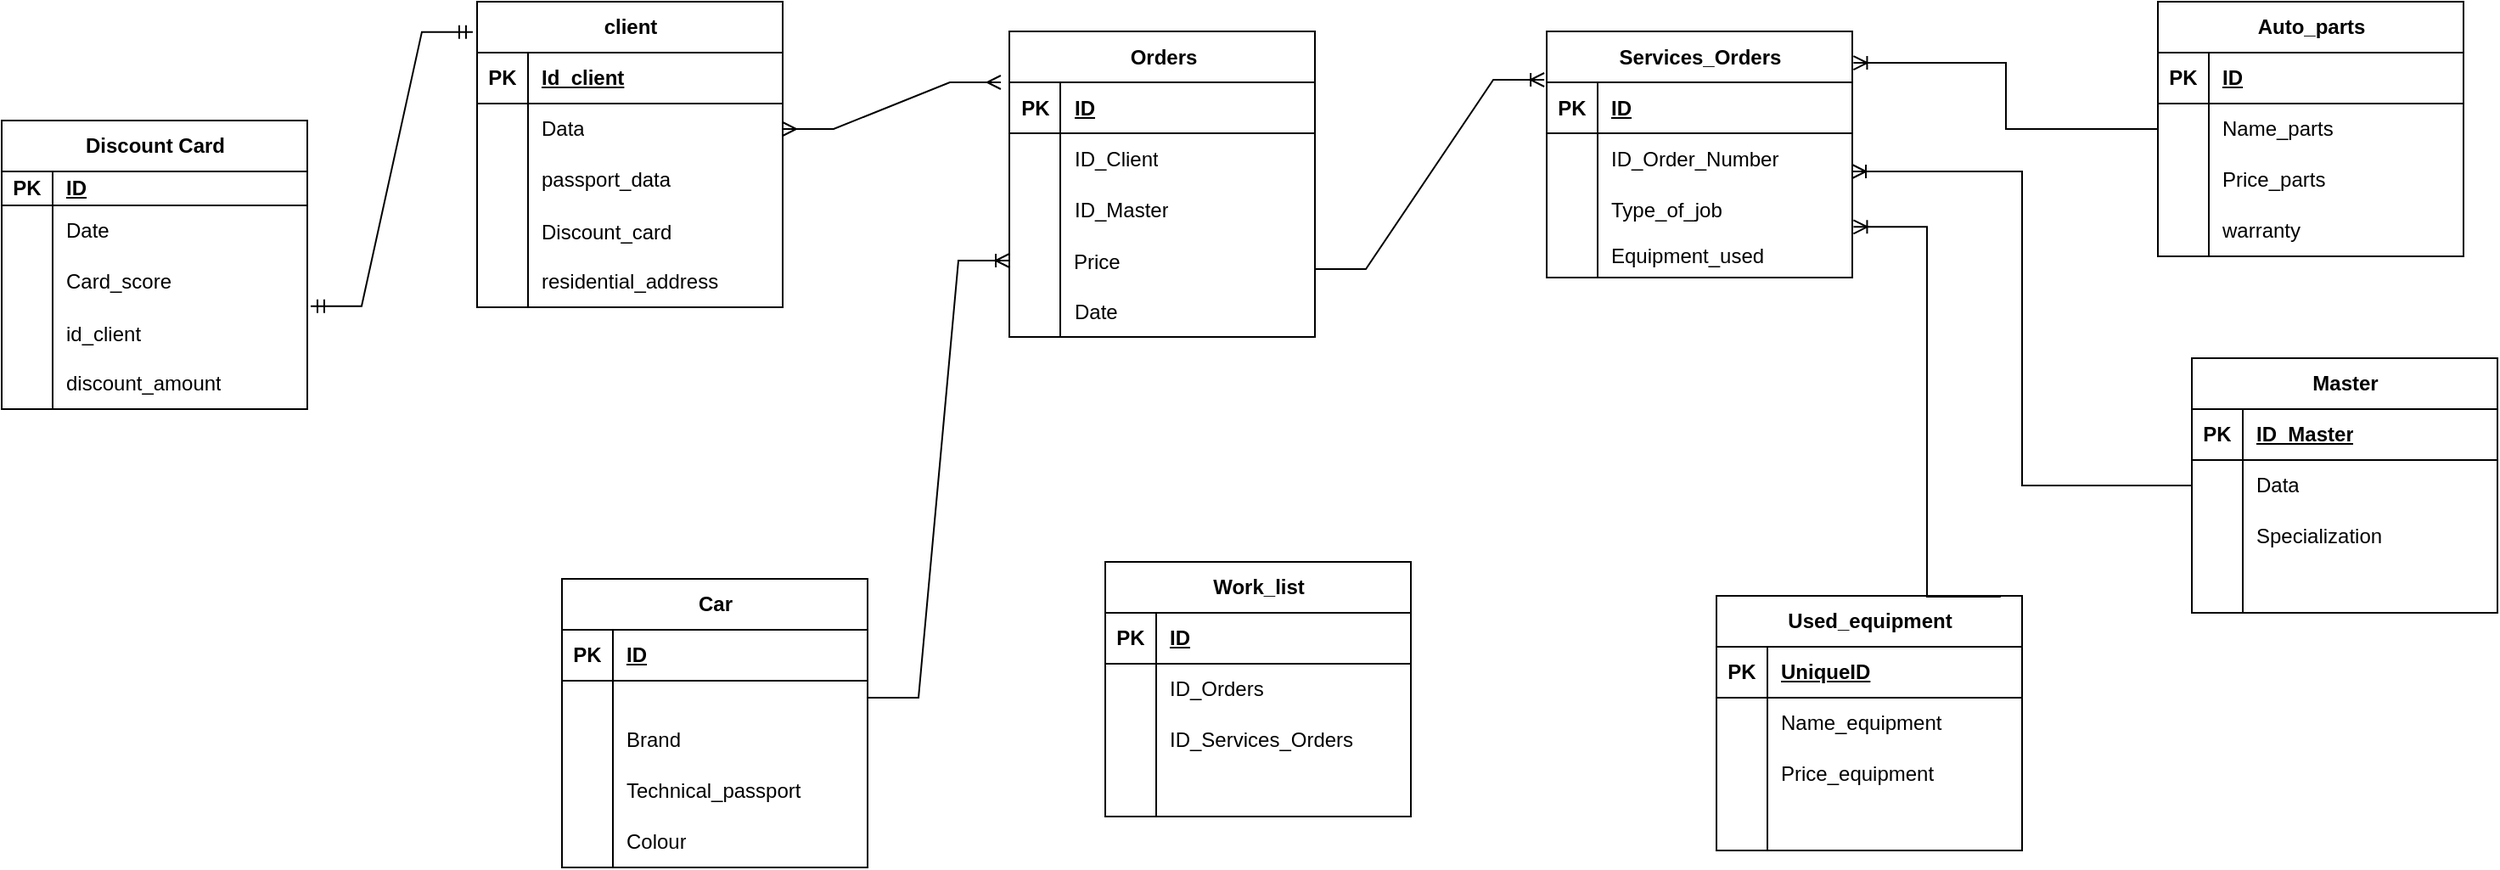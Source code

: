<mxfile version="21.7.5" type="github">
  <diagram id="C5RBs43oDa-KdzZeNtuy" name="Page-1">
    <mxGraphModel dx="2045" dy="551" grid="1" gridSize="10" guides="1" tooltips="1" connect="1" arrows="1" fold="1" page="1" pageScale="1" pageWidth="827" pageHeight="1169" math="0" shadow="0">
      <root>
        <mxCell id="WIyWlLk6GJQsqaUBKTNV-0" />
        <mxCell id="WIyWlLk6GJQsqaUBKTNV-1" parent="WIyWlLk6GJQsqaUBKTNV-0" />
        <mxCell id="Z-DoUQUSaYH_bPzFhs2x-3" value="" style="shape=tableRow;horizontal=0;startSize=0;swimlaneHead=0;swimlaneBody=0;fillColor=none;collapsible=0;dropTarget=0;points=[[0,0.5],[1,0.5]];portConstraint=eastwest;top=0;left=0;right=0;bottom=0;" parent="WIyWlLk6GJQsqaUBKTNV-1" vertex="1">
          <mxGeometry x="20" y="70" width="180" height="40" as="geometry" />
        </mxCell>
        <mxCell id="Z-DoUQUSaYH_bPzFhs2x-12" value="Car" style="shape=table;startSize=30;container=1;collapsible=1;childLayout=tableLayout;fixedRows=1;rowLines=0;fontStyle=1;align=center;resizeLast=1;html=1;" parent="WIyWlLk6GJQsqaUBKTNV-1" vertex="1">
          <mxGeometry x="60" y="370" width="180" height="170" as="geometry" />
        </mxCell>
        <mxCell id="Z-DoUQUSaYH_bPzFhs2x-13" value="" style="shape=tableRow;horizontal=0;startSize=0;swimlaneHead=0;swimlaneBody=0;fillColor=none;collapsible=0;dropTarget=0;points=[[0,0.5],[1,0.5]];portConstraint=eastwest;top=0;left=0;right=0;bottom=1;" parent="Z-DoUQUSaYH_bPzFhs2x-12" vertex="1">
          <mxGeometry y="30" width="180" height="30" as="geometry" />
        </mxCell>
        <mxCell id="Z-DoUQUSaYH_bPzFhs2x-14" value="PK" style="shape=partialRectangle;connectable=0;fillColor=none;top=0;left=0;bottom=0;right=0;fontStyle=1;overflow=hidden;whiteSpace=wrap;html=1;" parent="Z-DoUQUSaYH_bPzFhs2x-13" vertex="1">
          <mxGeometry width="30" height="30" as="geometry">
            <mxRectangle width="30" height="30" as="alternateBounds" />
          </mxGeometry>
        </mxCell>
        <mxCell id="Z-DoUQUSaYH_bPzFhs2x-15" value="ID" style="shape=partialRectangle;connectable=0;fillColor=none;top=0;left=0;bottom=0;right=0;align=left;spacingLeft=6;fontStyle=5;overflow=hidden;whiteSpace=wrap;html=1;" parent="Z-DoUQUSaYH_bPzFhs2x-13" vertex="1">
          <mxGeometry x="30" width="150" height="30" as="geometry">
            <mxRectangle width="150" height="30" as="alternateBounds" />
          </mxGeometry>
        </mxCell>
        <mxCell id="Z-DoUQUSaYH_bPzFhs2x-154" value="" style="shape=tableRow;horizontal=0;startSize=0;swimlaneHead=0;swimlaneBody=0;fillColor=none;collapsible=0;dropTarget=0;points=[[0,0.5],[1,0.5]];portConstraint=eastwest;top=0;left=0;right=0;bottom=0;" parent="Z-DoUQUSaYH_bPzFhs2x-12" vertex="1">
          <mxGeometry y="60" width="180" height="20" as="geometry" />
        </mxCell>
        <mxCell id="Z-DoUQUSaYH_bPzFhs2x-155" value="" style="shape=partialRectangle;connectable=0;fillColor=none;top=0;left=0;bottom=0;right=0;editable=1;overflow=hidden;" parent="Z-DoUQUSaYH_bPzFhs2x-154" vertex="1">
          <mxGeometry width="30" height="20" as="geometry">
            <mxRectangle width="30" height="20" as="alternateBounds" />
          </mxGeometry>
        </mxCell>
        <mxCell id="Z-DoUQUSaYH_bPzFhs2x-156" value="" style="shape=partialRectangle;connectable=0;fillColor=none;top=0;left=0;bottom=0;right=0;align=left;spacingLeft=6;overflow=hidden;" parent="Z-DoUQUSaYH_bPzFhs2x-154" vertex="1">
          <mxGeometry x="30" width="150" height="20" as="geometry">
            <mxRectangle width="150" height="20" as="alternateBounds" />
          </mxGeometry>
        </mxCell>
        <mxCell id="Z-DoUQUSaYH_bPzFhs2x-16" value="" style="shape=tableRow;horizontal=0;startSize=0;swimlaneHead=0;swimlaneBody=0;fillColor=none;collapsible=0;dropTarget=0;points=[[0,0.5],[1,0.5]];portConstraint=eastwest;top=0;left=0;right=0;bottom=0;" parent="Z-DoUQUSaYH_bPzFhs2x-12" vertex="1">
          <mxGeometry y="80" width="180" height="30" as="geometry" />
        </mxCell>
        <mxCell id="Z-DoUQUSaYH_bPzFhs2x-17" value="" style="shape=partialRectangle;connectable=0;fillColor=none;top=0;left=0;bottom=0;right=0;editable=1;overflow=hidden;whiteSpace=wrap;html=1;" parent="Z-DoUQUSaYH_bPzFhs2x-16" vertex="1">
          <mxGeometry width="30" height="30" as="geometry">
            <mxRectangle width="30" height="30" as="alternateBounds" />
          </mxGeometry>
        </mxCell>
        <mxCell id="Z-DoUQUSaYH_bPzFhs2x-18" value="Brand" style="shape=partialRectangle;connectable=0;fillColor=none;top=0;left=0;bottom=0;right=0;align=left;spacingLeft=6;overflow=hidden;whiteSpace=wrap;html=1;" parent="Z-DoUQUSaYH_bPzFhs2x-16" vertex="1">
          <mxGeometry x="30" width="150" height="30" as="geometry">
            <mxRectangle width="150" height="30" as="alternateBounds" />
          </mxGeometry>
        </mxCell>
        <mxCell id="Z-DoUQUSaYH_bPzFhs2x-19" value="" style="shape=tableRow;horizontal=0;startSize=0;swimlaneHead=0;swimlaneBody=0;fillColor=none;collapsible=0;dropTarget=0;points=[[0,0.5],[1,0.5]];portConstraint=eastwest;top=0;left=0;right=0;bottom=0;" parent="Z-DoUQUSaYH_bPzFhs2x-12" vertex="1">
          <mxGeometry y="110" width="180" height="30" as="geometry" />
        </mxCell>
        <mxCell id="Z-DoUQUSaYH_bPzFhs2x-20" value="" style="shape=partialRectangle;connectable=0;fillColor=none;top=0;left=0;bottom=0;right=0;editable=1;overflow=hidden;whiteSpace=wrap;html=1;" parent="Z-DoUQUSaYH_bPzFhs2x-19" vertex="1">
          <mxGeometry width="30" height="30" as="geometry">
            <mxRectangle width="30" height="30" as="alternateBounds" />
          </mxGeometry>
        </mxCell>
        <mxCell id="Z-DoUQUSaYH_bPzFhs2x-21" value="Technical_passport" style="shape=partialRectangle;connectable=0;fillColor=none;top=0;left=0;bottom=0;right=0;align=left;spacingLeft=6;overflow=hidden;whiteSpace=wrap;html=1;" parent="Z-DoUQUSaYH_bPzFhs2x-19" vertex="1">
          <mxGeometry x="30" width="150" height="30" as="geometry">
            <mxRectangle width="150" height="30" as="alternateBounds" />
          </mxGeometry>
        </mxCell>
        <mxCell id="Z-DoUQUSaYH_bPzFhs2x-22" value="" style="shape=tableRow;horizontal=0;startSize=0;swimlaneHead=0;swimlaneBody=0;fillColor=none;collapsible=0;dropTarget=0;points=[[0,0.5],[1,0.5]];portConstraint=eastwest;top=0;left=0;right=0;bottom=0;" parent="Z-DoUQUSaYH_bPzFhs2x-12" vertex="1">
          <mxGeometry y="140" width="180" height="30" as="geometry" />
        </mxCell>
        <mxCell id="Z-DoUQUSaYH_bPzFhs2x-23" value="" style="shape=partialRectangle;connectable=0;fillColor=none;top=0;left=0;bottom=0;right=0;editable=1;overflow=hidden;whiteSpace=wrap;html=1;" parent="Z-DoUQUSaYH_bPzFhs2x-22" vertex="1">
          <mxGeometry width="30" height="30" as="geometry">
            <mxRectangle width="30" height="30" as="alternateBounds" />
          </mxGeometry>
        </mxCell>
        <mxCell id="Z-DoUQUSaYH_bPzFhs2x-24" value="Colour" style="shape=partialRectangle;connectable=0;fillColor=none;top=0;left=0;bottom=0;right=0;align=left;spacingLeft=6;overflow=hidden;whiteSpace=wrap;html=1;" parent="Z-DoUQUSaYH_bPzFhs2x-22" vertex="1">
          <mxGeometry x="30" width="150" height="30" as="geometry">
            <mxRectangle width="150" height="30" as="alternateBounds" />
          </mxGeometry>
        </mxCell>
        <mxCell id="Z-DoUQUSaYH_bPzFhs2x-79" value="Orders" style="shape=table;startSize=30;container=1;collapsible=1;childLayout=tableLayout;fixedRows=1;rowLines=0;fontStyle=1;align=center;resizeLast=1;html=1;" parent="WIyWlLk6GJQsqaUBKTNV-1" vertex="1">
          <mxGeometry x="323.5" y="47.5" width="180" height="180" as="geometry" />
        </mxCell>
        <mxCell id="Z-DoUQUSaYH_bPzFhs2x-80" value="" style="shape=tableRow;horizontal=0;startSize=0;swimlaneHead=0;swimlaneBody=0;fillColor=none;collapsible=0;dropTarget=0;points=[[0,0.5],[1,0.5]];portConstraint=eastwest;top=0;left=0;right=0;bottom=1;" parent="Z-DoUQUSaYH_bPzFhs2x-79" vertex="1">
          <mxGeometry y="30" width="180" height="30" as="geometry" />
        </mxCell>
        <mxCell id="Z-DoUQUSaYH_bPzFhs2x-81" value="PK" style="shape=partialRectangle;connectable=0;fillColor=none;top=0;left=0;bottom=0;right=0;fontStyle=1;overflow=hidden;whiteSpace=wrap;html=1;" parent="Z-DoUQUSaYH_bPzFhs2x-80" vertex="1">
          <mxGeometry width="30" height="30" as="geometry">
            <mxRectangle width="30" height="30" as="alternateBounds" />
          </mxGeometry>
        </mxCell>
        <mxCell id="Z-DoUQUSaYH_bPzFhs2x-82" value="ID" style="shape=partialRectangle;connectable=0;fillColor=none;top=0;left=0;bottom=0;right=0;align=left;spacingLeft=6;fontStyle=5;overflow=hidden;whiteSpace=wrap;html=1;" parent="Z-DoUQUSaYH_bPzFhs2x-80" vertex="1">
          <mxGeometry x="30" width="150" height="30" as="geometry">
            <mxRectangle width="150" height="30" as="alternateBounds" />
          </mxGeometry>
        </mxCell>
        <mxCell id="Z-DoUQUSaYH_bPzFhs2x-83" value="" style="shape=tableRow;horizontal=0;startSize=0;swimlaneHead=0;swimlaneBody=0;fillColor=none;collapsible=0;dropTarget=0;points=[[0,0.5],[1,0.5]];portConstraint=eastwest;top=0;left=0;right=0;bottom=0;" parent="Z-DoUQUSaYH_bPzFhs2x-79" vertex="1">
          <mxGeometry y="60" width="180" height="30" as="geometry" />
        </mxCell>
        <mxCell id="Z-DoUQUSaYH_bPzFhs2x-84" value="" style="shape=partialRectangle;connectable=0;fillColor=none;top=0;left=0;bottom=0;right=0;editable=1;overflow=hidden;whiteSpace=wrap;html=1;" parent="Z-DoUQUSaYH_bPzFhs2x-83" vertex="1">
          <mxGeometry width="30" height="30" as="geometry">
            <mxRectangle width="30" height="30" as="alternateBounds" />
          </mxGeometry>
        </mxCell>
        <mxCell id="Z-DoUQUSaYH_bPzFhs2x-85" value="ID_Client" style="shape=partialRectangle;connectable=0;fillColor=none;top=0;left=0;bottom=0;right=0;align=left;spacingLeft=6;overflow=hidden;whiteSpace=wrap;html=1;" parent="Z-DoUQUSaYH_bPzFhs2x-83" vertex="1">
          <mxGeometry x="30" width="150" height="30" as="geometry">
            <mxRectangle width="150" height="30" as="alternateBounds" />
          </mxGeometry>
        </mxCell>
        <mxCell id="Z-DoUQUSaYH_bPzFhs2x-86" value="" style="shape=tableRow;horizontal=0;startSize=0;swimlaneHead=0;swimlaneBody=0;fillColor=none;collapsible=0;dropTarget=0;points=[[0,0.5],[1,0.5]];portConstraint=eastwest;top=0;left=0;right=0;bottom=0;" parent="Z-DoUQUSaYH_bPzFhs2x-79" vertex="1">
          <mxGeometry y="90" width="180" height="30" as="geometry" />
        </mxCell>
        <mxCell id="Z-DoUQUSaYH_bPzFhs2x-87" value="" style="shape=partialRectangle;connectable=0;fillColor=none;top=0;left=0;bottom=0;right=0;editable=1;overflow=hidden;whiteSpace=wrap;html=1;" parent="Z-DoUQUSaYH_bPzFhs2x-86" vertex="1">
          <mxGeometry width="30" height="30" as="geometry">
            <mxRectangle width="30" height="30" as="alternateBounds" />
          </mxGeometry>
        </mxCell>
        <mxCell id="Z-DoUQUSaYH_bPzFhs2x-88" value="ID_Master" style="shape=partialRectangle;connectable=0;fillColor=none;top=0;left=0;bottom=0;right=0;align=left;spacingLeft=6;overflow=hidden;whiteSpace=wrap;html=1;" parent="Z-DoUQUSaYH_bPzFhs2x-86" vertex="1">
          <mxGeometry x="30" width="150" height="30" as="geometry">
            <mxRectangle width="150" height="30" as="alternateBounds" />
          </mxGeometry>
        </mxCell>
        <mxCell id="Z-DoUQUSaYH_bPzFhs2x-157" value="" style="shape=tableRow;horizontal=0;startSize=0;swimlaneHead=0;swimlaneBody=0;fillColor=none;collapsible=0;dropTarget=0;points=[[0,0.5],[1,0.5]];portConstraint=eastwest;top=0;left=0;right=0;bottom=0;" parent="Z-DoUQUSaYH_bPzFhs2x-79" vertex="1">
          <mxGeometry y="120" width="180" height="30" as="geometry" />
        </mxCell>
        <mxCell id="Z-DoUQUSaYH_bPzFhs2x-158" value="" style="shape=partialRectangle;connectable=0;fillColor=none;top=0;left=0;bottom=0;right=0;editable=1;overflow=hidden;" parent="Z-DoUQUSaYH_bPzFhs2x-157" vertex="1">
          <mxGeometry width="30" height="30" as="geometry">
            <mxRectangle width="30" height="30" as="alternateBounds" />
          </mxGeometry>
        </mxCell>
        <mxCell id="Z-DoUQUSaYH_bPzFhs2x-159" value="Price" style="shape=partialRectangle;connectable=0;fillColor=none;top=0;left=0;bottom=0;right=0;align=left;spacingLeft=6;overflow=hidden;" parent="Z-DoUQUSaYH_bPzFhs2x-157" vertex="1">
          <mxGeometry x="30" width="150" height="30" as="geometry">
            <mxRectangle width="150" height="30" as="alternateBounds" />
          </mxGeometry>
        </mxCell>
        <mxCell id="Z-DoUQUSaYH_bPzFhs2x-89" value="" style="shape=tableRow;horizontal=0;startSize=0;swimlaneHead=0;swimlaneBody=0;fillColor=none;collapsible=0;dropTarget=0;points=[[0,0.5],[1,0.5]];portConstraint=eastwest;top=0;left=0;right=0;bottom=0;" parent="Z-DoUQUSaYH_bPzFhs2x-79" vertex="1">
          <mxGeometry y="150" width="180" height="30" as="geometry" />
        </mxCell>
        <mxCell id="Z-DoUQUSaYH_bPzFhs2x-90" value="" style="shape=partialRectangle;connectable=0;fillColor=none;top=0;left=0;bottom=0;right=0;editable=1;overflow=hidden;whiteSpace=wrap;html=1;" parent="Z-DoUQUSaYH_bPzFhs2x-89" vertex="1">
          <mxGeometry width="30" height="30" as="geometry">
            <mxRectangle width="30" height="30" as="alternateBounds" />
          </mxGeometry>
        </mxCell>
        <mxCell id="Z-DoUQUSaYH_bPzFhs2x-91" value="Date" style="shape=partialRectangle;connectable=0;fillColor=none;top=0;left=0;bottom=0;right=0;align=left;spacingLeft=6;overflow=hidden;whiteSpace=wrap;html=1;" parent="Z-DoUQUSaYH_bPzFhs2x-89" vertex="1">
          <mxGeometry x="30" width="150" height="30" as="geometry">
            <mxRectangle width="150" height="30" as="alternateBounds" />
          </mxGeometry>
        </mxCell>
        <mxCell id="Z-DoUQUSaYH_bPzFhs2x-105" value="client" style="shape=table;startSize=30;container=1;collapsible=1;childLayout=tableLayout;fixedRows=1;rowLines=0;fontStyle=1;align=center;resizeLast=1;html=1;" parent="WIyWlLk6GJQsqaUBKTNV-1" vertex="1">
          <mxGeometry x="10" y="30" width="180" height="180" as="geometry" />
        </mxCell>
        <mxCell id="Z-DoUQUSaYH_bPzFhs2x-106" value="" style="shape=tableRow;horizontal=0;startSize=0;swimlaneHead=0;swimlaneBody=0;fillColor=none;collapsible=0;dropTarget=0;points=[[0,0.5],[1,0.5]];portConstraint=eastwest;top=0;left=0;right=0;bottom=1;" parent="Z-DoUQUSaYH_bPzFhs2x-105" vertex="1">
          <mxGeometry y="30" width="180" height="30" as="geometry" />
        </mxCell>
        <mxCell id="Z-DoUQUSaYH_bPzFhs2x-107" value="PK" style="shape=partialRectangle;connectable=0;fillColor=none;top=0;left=0;bottom=0;right=0;fontStyle=1;overflow=hidden;whiteSpace=wrap;html=1;" parent="Z-DoUQUSaYH_bPzFhs2x-106" vertex="1">
          <mxGeometry width="30" height="30" as="geometry">
            <mxRectangle width="30" height="30" as="alternateBounds" />
          </mxGeometry>
        </mxCell>
        <mxCell id="Z-DoUQUSaYH_bPzFhs2x-108" value="Id_client" style="shape=partialRectangle;connectable=0;fillColor=none;top=0;left=0;bottom=0;right=0;align=left;spacingLeft=6;fontStyle=5;overflow=hidden;whiteSpace=wrap;html=1;" parent="Z-DoUQUSaYH_bPzFhs2x-106" vertex="1">
          <mxGeometry x="30" width="150" height="30" as="geometry">
            <mxRectangle width="150" height="30" as="alternateBounds" />
          </mxGeometry>
        </mxCell>
        <mxCell id="Z-DoUQUSaYH_bPzFhs2x-109" value="" style="shape=tableRow;horizontal=0;startSize=0;swimlaneHead=0;swimlaneBody=0;fillColor=none;collapsible=0;dropTarget=0;points=[[0,0.5],[1,0.5]];portConstraint=eastwest;top=0;left=0;right=0;bottom=0;" parent="Z-DoUQUSaYH_bPzFhs2x-105" vertex="1">
          <mxGeometry y="60" width="180" height="30" as="geometry" />
        </mxCell>
        <mxCell id="Z-DoUQUSaYH_bPzFhs2x-110" value="" style="shape=partialRectangle;connectable=0;fillColor=none;top=0;left=0;bottom=0;right=0;editable=1;overflow=hidden;whiteSpace=wrap;html=1;" parent="Z-DoUQUSaYH_bPzFhs2x-109" vertex="1">
          <mxGeometry width="30" height="30" as="geometry">
            <mxRectangle width="30" height="30" as="alternateBounds" />
          </mxGeometry>
        </mxCell>
        <mxCell id="Z-DoUQUSaYH_bPzFhs2x-111" value="Data" style="shape=partialRectangle;connectable=0;fillColor=none;top=0;left=0;bottom=0;right=0;align=left;spacingLeft=6;overflow=hidden;whiteSpace=wrap;html=1;" parent="Z-DoUQUSaYH_bPzFhs2x-109" vertex="1">
          <mxGeometry x="30" width="150" height="30" as="geometry">
            <mxRectangle width="150" height="30" as="alternateBounds" />
          </mxGeometry>
        </mxCell>
        <mxCell id="Z-DoUQUSaYH_bPzFhs2x-112" value="" style="shape=tableRow;horizontal=0;startSize=0;swimlaneHead=0;swimlaneBody=0;fillColor=none;collapsible=0;dropTarget=0;points=[[0,0.5],[1,0.5]];portConstraint=eastwest;top=0;left=0;right=0;bottom=0;" parent="Z-DoUQUSaYH_bPzFhs2x-105" vertex="1">
          <mxGeometry y="90" width="180" height="30" as="geometry" />
        </mxCell>
        <mxCell id="Z-DoUQUSaYH_bPzFhs2x-113" value="" style="shape=partialRectangle;connectable=0;fillColor=none;top=0;left=0;bottom=0;right=0;editable=1;overflow=hidden;whiteSpace=wrap;html=1;" parent="Z-DoUQUSaYH_bPzFhs2x-112" vertex="1">
          <mxGeometry width="30" height="30" as="geometry">
            <mxRectangle width="30" height="30" as="alternateBounds" />
          </mxGeometry>
        </mxCell>
        <mxCell id="Z-DoUQUSaYH_bPzFhs2x-114" value="passport_data" style="shape=partialRectangle;connectable=0;fillColor=none;top=0;left=0;bottom=0;right=0;align=left;spacingLeft=6;overflow=hidden;whiteSpace=wrap;html=1;" parent="Z-DoUQUSaYH_bPzFhs2x-112" vertex="1">
          <mxGeometry x="30" width="150" height="30" as="geometry">
            <mxRectangle width="150" height="30" as="alternateBounds" />
          </mxGeometry>
        </mxCell>
        <mxCell id="TIAIldWgVYwK93Flzafs-1" value="" style="shape=tableRow;horizontal=0;startSize=0;swimlaneHead=0;swimlaneBody=0;fillColor=none;collapsible=0;dropTarget=0;points=[[0,0.5],[1,0.5]];portConstraint=eastwest;top=0;left=0;right=0;bottom=0;" vertex="1" parent="Z-DoUQUSaYH_bPzFhs2x-105">
          <mxGeometry y="120" width="180" height="30" as="geometry" />
        </mxCell>
        <mxCell id="TIAIldWgVYwK93Flzafs-2" value="" style="shape=partialRectangle;connectable=0;fillColor=none;top=0;left=0;bottom=0;right=0;editable=1;overflow=hidden;" vertex="1" parent="TIAIldWgVYwK93Flzafs-1">
          <mxGeometry width="30" height="30" as="geometry">
            <mxRectangle width="30" height="30" as="alternateBounds" />
          </mxGeometry>
        </mxCell>
        <mxCell id="TIAIldWgVYwK93Flzafs-3" value="Discount_card" style="shape=partialRectangle;connectable=0;fillColor=none;top=0;left=0;bottom=0;right=0;align=left;spacingLeft=6;overflow=hidden;" vertex="1" parent="TIAIldWgVYwK93Flzafs-1">
          <mxGeometry x="30" width="150" height="30" as="geometry">
            <mxRectangle width="150" height="30" as="alternateBounds" />
          </mxGeometry>
        </mxCell>
        <mxCell id="Z-DoUQUSaYH_bPzFhs2x-115" value="" style="shape=tableRow;horizontal=0;startSize=0;swimlaneHead=0;swimlaneBody=0;fillColor=none;collapsible=0;dropTarget=0;points=[[0,0.5],[1,0.5]];portConstraint=eastwest;top=0;left=0;right=0;bottom=0;" parent="Z-DoUQUSaYH_bPzFhs2x-105" vertex="1">
          <mxGeometry y="150" width="180" height="30" as="geometry" />
        </mxCell>
        <mxCell id="Z-DoUQUSaYH_bPzFhs2x-116" value="" style="shape=partialRectangle;connectable=0;fillColor=none;top=0;left=0;bottom=0;right=0;editable=1;overflow=hidden;whiteSpace=wrap;html=1;" parent="Z-DoUQUSaYH_bPzFhs2x-115" vertex="1">
          <mxGeometry width="30" height="30" as="geometry">
            <mxRectangle width="30" height="30" as="alternateBounds" />
          </mxGeometry>
        </mxCell>
        <mxCell id="Z-DoUQUSaYH_bPzFhs2x-117" value="residential_address" style="shape=partialRectangle;connectable=0;fillColor=none;top=0;left=0;bottom=0;right=0;align=left;spacingLeft=6;overflow=hidden;whiteSpace=wrap;html=1;" parent="Z-DoUQUSaYH_bPzFhs2x-115" vertex="1">
          <mxGeometry x="30" width="150" height="30" as="geometry">
            <mxRectangle width="150" height="30" as="alternateBounds" />
          </mxGeometry>
        </mxCell>
        <mxCell id="Z-DoUQUSaYH_bPzFhs2x-118" value="Discount Card" style="shape=table;startSize=30;container=1;collapsible=1;childLayout=tableLayout;fixedRows=1;rowLines=0;fontStyle=1;align=center;resizeLast=1;html=1;" parent="WIyWlLk6GJQsqaUBKTNV-1" vertex="1">
          <mxGeometry x="-270" y="100" width="180" height="170" as="geometry" />
        </mxCell>
        <mxCell id="Z-DoUQUSaYH_bPzFhs2x-119" value="" style="shape=tableRow;horizontal=0;startSize=0;swimlaneHead=0;swimlaneBody=0;fillColor=none;collapsible=0;dropTarget=0;points=[[0,0.5],[1,0.5]];portConstraint=eastwest;top=0;left=0;right=0;bottom=1;" parent="Z-DoUQUSaYH_bPzFhs2x-118" vertex="1">
          <mxGeometry y="30" width="180" height="20" as="geometry" />
        </mxCell>
        <mxCell id="Z-DoUQUSaYH_bPzFhs2x-120" value="PK" style="shape=partialRectangle;connectable=0;fillColor=none;top=0;left=0;bottom=0;right=0;fontStyle=1;overflow=hidden;whiteSpace=wrap;html=1;" parent="Z-DoUQUSaYH_bPzFhs2x-119" vertex="1">
          <mxGeometry width="30" height="20" as="geometry">
            <mxRectangle width="30" height="20" as="alternateBounds" />
          </mxGeometry>
        </mxCell>
        <mxCell id="Z-DoUQUSaYH_bPzFhs2x-121" value="ID" style="shape=partialRectangle;connectable=0;fillColor=none;top=0;left=0;bottom=0;right=0;align=left;spacingLeft=6;fontStyle=5;overflow=hidden;whiteSpace=wrap;html=1;" parent="Z-DoUQUSaYH_bPzFhs2x-119" vertex="1">
          <mxGeometry x="30" width="150" height="20" as="geometry">
            <mxRectangle width="150" height="20" as="alternateBounds" />
          </mxGeometry>
        </mxCell>
        <mxCell id="Z-DoUQUSaYH_bPzFhs2x-122" value="" style="shape=tableRow;horizontal=0;startSize=0;swimlaneHead=0;swimlaneBody=0;fillColor=none;collapsible=0;dropTarget=0;points=[[0,0.5],[1,0.5]];portConstraint=eastwest;top=0;left=0;right=0;bottom=0;" parent="Z-DoUQUSaYH_bPzFhs2x-118" vertex="1">
          <mxGeometry y="50" width="180" height="30" as="geometry" />
        </mxCell>
        <mxCell id="Z-DoUQUSaYH_bPzFhs2x-123" value="" style="shape=partialRectangle;connectable=0;fillColor=none;top=0;left=0;bottom=0;right=0;editable=1;overflow=hidden;whiteSpace=wrap;html=1;" parent="Z-DoUQUSaYH_bPzFhs2x-122" vertex="1">
          <mxGeometry width="30" height="30" as="geometry">
            <mxRectangle width="30" height="30" as="alternateBounds" />
          </mxGeometry>
        </mxCell>
        <mxCell id="Z-DoUQUSaYH_bPzFhs2x-124" value="Date" style="shape=partialRectangle;connectable=0;fillColor=none;top=0;left=0;bottom=0;right=0;align=left;spacingLeft=6;overflow=hidden;whiteSpace=wrap;html=1;" parent="Z-DoUQUSaYH_bPzFhs2x-122" vertex="1">
          <mxGeometry x="30" width="150" height="30" as="geometry">
            <mxRectangle width="150" height="30" as="alternateBounds" />
          </mxGeometry>
        </mxCell>
        <mxCell id="Z-DoUQUSaYH_bPzFhs2x-125" value="" style="shape=tableRow;horizontal=0;startSize=0;swimlaneHead=0;swimlaneBody=0;fillColor=none;collapsible=0;dropTarget=0;points=[[0,0.5],[1,0.5]];portConstraint=eastwest;top=0;left=0;right=0;bottom=0;" parent="Z-DoUQUSaYH_bPzFhs2x-118" vertex="1">
          <mxGeometry y="80" width="180" height="30" as="geometry" />
        </mxCell>
        <mxCell id="Z-DoUQUSaYH_bPzFhs2x-126" value="" style="shape=partialRectangle;connectable=0;fillColor=none;top=0;left=0;bottom=0;right=0;editable=1;overflow=hidden;whiteSpace=wrap;html=1;" parent="Z-DoUQUSaYH_bPzFhs2x-125" vertex="1">
          <mxGeometry width="30" height="30" as="geometry">
            <mxRectangle width="30" height="30" as="alternateBounds" />
          </mxGeometry>
        </mxCell>
        <mxCell id="Z-DoUQUSaYH_bPzFhs2x-127" value="Card_score" style="shape=partialRectangle;connectable=0;fillColor=none;top=0;left=0;bottom=0;right=0;align=left;spacingLeft=6;overflow=hidden;whiteSpace=wrap;html=1;" parent="Z-DoUQUSaYH_bPzFhs2x-125" vertex="1">
          <mxGeometry x="30" width="150" height="30" as="geometry">
            <mxRectangle width="150" height="30" as="alternateBounds" />
          </mxGeometry>
        </mxCell>
        <mxCell id="Z-DoUQUSaYH_bPzFhs2x-144" value="" style="shape=tableRow;horizontal=0;startSize=0;swimlaneHead=0;swimlaneBody=0;fillColor=none;collapsible=0;dropTarget=0;points=[[0,0.5],[1,0.5]];portConstraint=eastwest;top=0;left=0;right=0;bottom=0;" parent="Z-DoUQUSaYH_bPzFhs2x-118" vertex="1">
          <mxGeometry y="110" width="180" height="30" as="geometry" />
        </mxCell>
        <mxCell id="Z-DoUQUSaYH_bPzFhs2x-145" value="" style="shape=partialRectangle;connectable=0;fillColor=none;top=0;left=0;bottom=0;right=0;editable=1;overflow=hidden;" parent="Z-DoUQUSaYH_bPzFhs2x-144" vertex="1">
          <mxGeometry width="30" height="30" as="geometry">
            <mxRectangle width="30" height="30" as="alternateBounds" />
          </mxGeometry>
        </mxCell>
        <mxCell id="Z-DoUQUSaYH_bPzFhs2x-146" value="id_client" style="shape=partialRectangle;connectable=0;fillColor=none;top=0;left=0;bottom=0;right=0;align=left;spacingLeft=6;overflow=hidden;" parent="Z-DoUQUSaYH_bPzFhs2x-144" vertex="1">
          <mxGeometry x="30" width="150" height="30" as="geometry">
            <mxRectangle width="150" height="30" as="alternateBounds" />
          </mxGeometry>
        </mxCell>
        <mxCell id="Z-DoUQUSaYH_bPzFhs2x-128" value="" style="shape=tableRow;horizontal=0;startSize=0;swimlaneHead=0;swimlaneBody=0;fillColor=none;collapsible=0;dropTarget=0;points=[[0,0.5],[1,0.5]];portConstraint=eastwest;top=0;left=0;right=0;bottom=0;" parent="Z-DoUQUSaYH_bPzFhs2x-118" vertex="1">
          <mxGeometry y="140" width="180" height="30" as="geometry" />
        </mxCell>
        <mxCell id="Z-DoUQUSaYH_bPzFhs2x-129" value="" style="shape=partialRectangle;connectable=0;fillColor=none;top=0;left=0;bottom=0;right=0;editable=1;overflow=hidden;whiteSpace=wrap;html=1;" parent="Z-DoUQUSaYH_bPzFhs2x-128" vertex="1">
          <mxGeometry width="30" height="30" as="geometry">
            <mxRectangle width="30" height="30" as="alternateBounds" />
          </mxGeometry>
        </mxCell>
        <mxCell id="Z-DoUQUSaYH_bPzFhs2x-130" value="discount_amount" style="shape=partialRectangle;connectable=0;fillColor=none;top=0;left=0;bottom=0;right=0;align=left;spacingLeft=6;overflow=hidden;whiteSpace=wrap;html=1;" parent="Z-DoUQUSaYH_bPzFhs2x-128" vertex="1">
          <mxGeometry x="30" width="150" height="30" as="geometry">
            <mxRectangle width="150" height="30" as="alternateBounds" />
          </mxGeometry>
        </mxCell>
        <mxCell id="Z-DoUQUSaYH_bPzFhs2x-148" value="" style="edgeStyle=entityRelationEdgeStyle;fontSize=12;html=1;endArrow=ERmany;startArrow=ERmany;rounded=0;exitX=1;exitY=0.5;exitDx=0;exitDy=0;entryX=-0.028;entryY=0;entryDx=0;entryDy=0;entryPerimeter=0;" parent="WIyWlLk6GJQsqaUBKTNV-1" source="Z-DoUQUSaYH_bPzFhs2x-109" target="Z-DoUQUSaYH_bPzFhs2x-80" edge="1">
          <mxGeometry width="100" height="100" relative="1" as="geometry">
            <mxPoint x="230" y="110" as="sourcePoint" />
            <mxPoint x="335" y="59" as="targetPoint" />
          </mxGeometry>
        </mxCell>
        <mxCell id="Z-DoUQUSaYH_bPzFhs2x-160" value="Master" style="shape=table;startSize=30;container=1;collapsible=1;childLayout=tableLayout;fixedRows=1;rowLines=0;fontStyle=1;align=center;resizeLast=1;html=1;" parent="WIyWlLk6GJQsqaUBKTNV-1" vertex="1">
          <mxGeometry x="1020" y="240" width="180" height="150" as="geometry" />
        </mxCell>
        <mxCell id="Z-DoUQUSaYH_bPzFhs2x-161" value="" style="shape=tableRow;horizontal=0;startSize=0;swimlaneHead=0;swimlaneBody=0;fillColor=none;collapsible=0;dropTarget=0;points=[[0,0.5],[1,0.5]];portConstraint=eastwest;top=0;left=0;right=0;bottom=1;" parent="Z-DoUQUSaYH_bPzFhs2x-160" vertex="1">
          <mxGeometry y="30" width="180" height="30" as="geometry" />
        </mxCell>
        <mxCell id="Z-DoUQUSaYH_bPzFhs2x-162" value="PK" style="shape=partialRectangle;connectable=0;fillColor=none;top=0;left=0;bottom=0;right=0;fontStyle=1;overflow=hidden;whiteSpace=wrap;html=1;" parent="Z-DoUQUSaYH_bPzFhs2x-161" vertex="1">
          <mxGeometry width="30" height="30" as="geometry">
            <mxRectangle width="30" height="30" as="alternateBounds" />
          </mxGeometry>
        </mxCell>
        <mxCell id="Z-DoUQUSaYH_bPzFhs2x-163" value="ID_Master" style="shape=partialRectangle;connectable=0;fillColor=none;top=0;left=0;bottom=0;right=0;align=left;spacingLeft=6;fontStyle=5;overflow=hidden;whiteSpace=wrap;html=1;" parent="Z-DoUQUSaYH_bPzFhs2x-161" vertex="1">
          <mxGeometry x="30" width="150" height="30" as="geometry">
            <mxRectangle width="150" height="30" as="alternateBounds" />
          </mxGeometry>
        </mxCell>
        <mxCell id="Z-DoUQUSaYH_bPzFhs2x-164" value="" style="shape=tableRow;horizontal=0;startSize=0;swimlaneHead=0;swimlaneBody=0;fillColor=none;collapsible=0;dropTarget=0;points=[[0,0.5],[1,0.5]];portConstraint=eastwest;top=0;left=0;right=0;bottom=0;" parent="Z-DoUQUSaYH_bPzFhs2x-160" vertex="1">
          <mxGeometry y="60" width="180" height="30" as="geometry" />
        </mxCell>
        <mxCell id="Z-DoUQUSaYH_bPzFhs2x-165" value="" style="shape=partialRectangle;connectable=0;fillColor=none;top=0;left=0;bottom=0;right=0;editable=1;overflow=hidden;whiteSpace=wrap;html=1;" parent="Z-DoUQUSaYH_bPzFhs2x-164" vertex="1">
          <mxGeometry width="30" height="30" as="geometry">
            <mxRectangle width="30" height="30" as="alternateBounds" />
          </mxGeometry>
        </mxCell>
        <mxCell id="Z-DoUQUSaYH_bPzFhs2x-166" value="Data" style="shape=partialRectangle;connectable=0;fillColor=none;top=0;left=0;bottom=0;right=0;align=left;spacingLeft=6;overflow=hidden;whiteSpace=wrap;html=1;" parent="Z-DoUQUSaYH_bPzFhs2x-164" vertex="1">
          <mxGeometry x="30" width="150" height="30" as="geometry">
            <mxRectangle width="150" height="30" as="alternateBounds" />
          </mxGeometry>
        </mxCell>
        <mxCell id="Z-DoUQUSaYH_bPzFhs2x-167" value="" style="shape=tableRow;horizontal=0;startSize=0;swimlaneHead=0;swimlaneBody=0;fillColor=none;collapsible=0;dropTarget=0;points=[[0,0.5],[1,0.5]];portConstraint=eastwest;top=0;left=0;right=0;bottom=0;" parent="Z-DoUQUSaYH_bPzFhs2x-160" vertex="1">
          <mxGeometry y="90" width="180" height="30" as="geometry" />
        </mxCell>
        <mxCell id="Z-DoUQUSaYH_bPzFhs2x-168" value="" style="shape=partialRectangle;connectable=0;fillColor=none;top=0;left=0;bottom=0;right=0;editable=1;overflow=hidden;whiteSpace=wrap;html=1;" parent="Z-DoUQUSaYH_bPzFhs2x-167" vertex="1">
          <mxGeometry width="30" height="30" as="geometry">
            <mxRectangle width="30" height="30" as="alternateBounds" />
          </mxGeometry>
        </mxCell>
        <mxCell id="Z-DoUQUSaYH_bPzFhs2x-169" value="Specialization" style="shape=partialRectangle;connectable=0;fillColor=none;top=0;left=0;bottom=0;right=0;align=left;spacingLeft=6;overflow=hidden;whiteSpace=wrap;html=1;" parent="Z-DoUQUSaYH_bPzFhs2x-167" vertex="1">
          <mxGeometry x="30" width="150" height="30" as="geometry">
            <mxRectangle width="150" height="30" as="alternateBounds" />
          </mxGeometry>
        </mxCell>
        <mxCell id="Z-DoUQUSaYH_bPzFhs2x-170" value="" style="shape=tableRow;horizontal=0;startSize=0;swimlaneHead=0;swimlaneBody=0;fillColor=none;collapsible=0;dropTarget=0;points=[[0,0.5],[1,0.5]];portConstraint=eastwest;top=0;left=0;right=0;bottom=0;" parent="Z-DoUQUSaYH_bPzFhs2x-160" vertex="1">
          <mxGeometry y="120" width="180" height="30" as="geometry" />
        </mxCell>
        <mxCell id="Z-DoUQUSaYH_bPzFhs2x-171" value="" style="shape=partialRectangle;connectable=0;fillColor=none;top=0;left=0;bottom=0;right=0;editable=1;overflow=hidden;whiteSpace=wrap;html=1;" parent="Z-DoUQUSaYH_bPzFhs2x-170" vertex="1">
          <mxGeometry width="30" height="30" as="geometry">
            <mxRectangle width="30" height="30" as="alternateBounds" />
          </mxGeometry>
        </mxCell>
        <mxCell id="Z-DoUQUSaYH_bPzFhs2x-172" value="" style="shape=partialRectangle;connectable=0;fillColor=none;top=0;left=0;bottom=0;right=0;align=left;spacingLeft=6;overflow=hidden;whiteSpace=wrap;html=1;" parent="Z-DoUQUSaYH_bPzFhs2x-170" vertex="1">
          <mxGeometry x="30" width="150" height="30" as="geometry">
            <mxRectangle width="150" height="30" as="alternateBounds" />
          </mxGeometry>
        </mxCell>
        <mxCell id="TIAIldWgVYwK93Flzafs-0" value="" style="edgeStyle=entityRelationEdgeStyle;fontSize=12;html=1;endArrow=ERmandOne;startArrow=ERmandOne;rounded=0;entryX=-0.014;entryY=0.099;entryDx=0;entryDy=0;entryPerimeter=0;exitX=1.011;exitY=0.978;exitDx=0;exitDy=0;exitPerimeter=0;" edge="1" parent="WIyWlLk6GJQsqaUBKTNV-1" source="Z-DoUQUSaYH_bPzFhs2x-125" target="Z-DoUQUSaYH_bPzFhs2x-105">
          <mxGeometry width="100" height="100" relative="1" as="geometry">
            <mxPoint x="-90" y="200" as="sourcePoint" />
            <mxPoint x="10" y="100" as="targetPoint" />
          </mxGeometry>
        </mxCell>
        <mxCell id="Z-DoUQUSaYH_bPzFhs2x-153" value="" style="edgeStyle=entityRelationEdgeStyle;fontSize=12;html=1;endArrow=ERoneToMany;rounded=0;exitX=1;exitY=0.5;exitDx=0;exitDy=0;entryX=0;entryY=0.5;entryDx=0;entryDy=0;" parent="WIyWlLk6GJQsqaUBKTNV-1" source="Z-DoUQUSaYH_bPzFhs2x-154" target="Z-DoUQUSaYH_bPzFhs2x-157" edge="1">
          <mxGeometry width="100" height="100" relative="1" as="geometry">
            <mxPoint x="190" y="280" as="sourcePoint" />
            <mxPoint x="136" y="269" as="targetPoint" />
          </mxGeometry>
        </mxCell>
        <mxCell id="TIAIldWgVYwK93Flzafs-5" value="Work_list" style="shape=table;startSize=30;container=1;collapsible=1;childLayout=tableLayout;fixedRows=1;rowLines=0;fontStyle=1;align=center;resizeLast=1;html=1;" vertex="1" parent="WIyWlLk6GJQsqaUBKTNV-1">
          <mxGeometry x="380" y="360" width="180" height="150" as="geometry" />
        </mxCell>
        <mxCell id="TIAIldWgVYwK93Flzafs-6" value="" style="shape=tableRow;horizontal=0;startSize=0;swimlaneHead=0;swimlaneBody=0;fillColor=none;collapsible=0;dropTarget=0;points=[[0,0.5],[1,0.5]];portConstraint=eastwest;top=0;left=0;right=0;bottom=1;" vertex="1" parent="TIAIldWgVYwK93Flzafs-5">
          <mxGeometry y="30" width="180" height="30" as="geometry" />
        </mxCell>
        <mxCell id="TIAIldWgVYwK93Flzafs-7" value="PK" style="shape=partialRectangle;connectable=0;fillColor=none;top=0;left=0;bottom=0;right=0;fontStyle=1;overflow=hidden;whiteSpace=wrap;html=1;" vertex="1" parent="TIAIldWgVYwK93Flzafs-6">
          <mxGeometry width="30" height="30" as="geometry">
            <mxRectangle width="30" height="30" as="alternateBounds" />
          </mxGeometry>
        </mxCell>
        <mxCell id="TIAIldWgVYwK93Flzafs-8" value="ID&lt;span style=&quot;white-space: pre;&quot;&gt;&#x9;&lt;/span&gt;" style="shape=partialRectangle;connectable=0;fillColor=none;top=0;left=0;bottom=0;right=0;align=left;spacingLeft=6;fontStyle=5;overflow=hidden;whiteSpace=wrap;html=1;" vertex="1" parent="TIAIldWgVYwK93Flzafs-6">
          <mxGeometry x="30" width="150" height="30" as="geometry">
            <mxRectangle width="150" height="30" as="alternateBounds" />
          </mxGeometry>
        </mxCell>
        <mxCell id="TIAIldWgVYwK93Flzafs-9" value="" style="shape=tableRow;horizontal=0;startSize=0;swimlaneHead=0;swimlaneBody=0;fillColor=none;collapsible=0;dropTarget=0;points=[[0,0.5],[1,0.5]];portConstraint=eastwest;top=0;left=0;right=0;bottom=0;" vertex="1" parent="TIAIldWgVYwK93Flzafs-5">
          <mxGeometry y="60" width="180" height="30" as="geometry" />
        </mxCell>
        <mxCell id="TIAIldWgVYwK93Flzafs-10" value="" style="shape=partialRectangle;connectable=0;fillColor=none;top=0;left=0;bottom=0;right=0;editable=1;overflow=hidden;whiteSpace=wrap;html=1;" vertex="1" parent="TIAIldWgVYwK93Flzafs-9">
          <mxGeometry width="30" height="30" as="geometry">
            <mxRectangle width="30" height="30" as="alternateBounds" />
          </mxGeometry>
        </mxCell>
        <mxCell id="TIAIldWgVYwK93Flzafs-11" value="ID_Orders&lt;span style=&quot;white-space: pre;&quot;&gt;&#x9;&lt;/span&gt;" style="shape=partialRectangle;connectable=0;fillColor=none;top=0;left=0;bottom=0;right=0;align=left;spacingLeft=6;overflow=hidden;whiteSpace=wrap;html=1;" vertex="1" parent="TIAIldWgVYwK93Flzafs-9">
          <mxGeometry x="30" width="150" height="30" as="geometry">
            <mxRectangle width="150" height="30" as="alternateBounds" />
          </mxGeometry>
        </mxCell>
        <mxCell id="TIAIldWgVYwK93Flzafs-12" value="" style="shape=tableRow;horizontal=0;startSize=0;swimlaneHead=0;swimlaneBody=0;fillColor=none;collapsible=0;dropTarget=0;points=[[0,0.5],[1,0.5]];portConstraint=eastwest;top=0;left=0;right=0;bottom=0;" vertex="1" parent="TIAIldWgVYwK93Flzafs-5">
          <mxGeometry y="90" width="180" height="30" as="geometry" />
        </mxCell>
        <mxCell id="TIAIldWgVYwK93Flzafs-13" value="" style="shape=partialRectangle;connectable=0;fillColor=none;top=0;left=0;bottom=0;right=0;editable=1;overflow=hidden;whiteSpace=wrap;html=1;" vertex="1" parent="TIAIldWgVYwK93Flzafs-12">
          <mxGeometry width="30" height="30" as="geometry">
            <mxRectangle width="30" height="30" as="alternateBounds" />
          </mxGeometry>
        </mxCell>
        <mxCell id="TIAIldWgVYwK93Flzafs-14" value="ID_Services_Orders" style="shape=partialRectangle;connectable=0;fillColor=none;top=0;left=0;bottom=0;right=0;align=left;spacingLeft=6;overflow=hidden;whiteSpace=wrap;html=1;" vertex="1" parent="TIAIldWgVYwK93Flzafs-12">
          <mxGeometry x="30" width="150" height="30" as="geometry">
            <mxRectangle width="150" height="30" as="alternateBounds" />
          </mxGeometry>
        </mxCell>
        <mxCell id="TIAIldWgVYwK93Flzafs-15" value="" style="shape=tableRow;horizontal=0;startSize=0;swimlaneHead=0;swimlaneBody=0;fillColor=none;collapsible=0;dropTarget=0;points=[[0,0.5],[1,0.5]];portConstraint=eastwest;top=0;left=0;right=0;bottom=0;" vertex="1" parent="TIAIldWgVYwK93Flzafs-5">
          <mxGeometry y="120" width="180" height="30" as="geometry" />
        </mxCell>
        <mxCell id="TIAIldWgVYwK93Flzafs-16" value="" style="shape=partialRectangle;connectable=0;fillColor=none;top=0;left=0;bottom=0;right=0;editable=1;overflow=hidden;whiteSpace=wrap;html=1;" vertex="1" parent="TIAIldWgVYwK93Flzafs-15">
          <mxGeometry width="30" height="30" as="geometry">
            <mxRectangle width="30" height="30" as="alternateBounds" />
          </mxGeometry>
        </mxCell>
        <mxCell id="TIAIldWgVYwK93Flzafs-17" value="" style="shape=partialRectangle;connectable=0;fillColor=none;top=0;left=0;bottom=0;right=0;align=left;spacingLeft=6;overflow=hidden;whiteSpace=wrap;html=1;" vertex="1" parent="TIAIldWgVYwK93Flzafs-15">
          <mxGeometry x="30" width="150" height="30" as="geometry">
            <mxRectangle width="150" height="30" as="alternateBounds" />
          </mxGeometry>
        </mxCell>
        <mxCell id="TIAIldWgVYwK93Flzafs-30" value="Services_Orders" style="shape=table;startSize=30;container=1;collapsible=1;childLayout=tableLayout;fixedRows=1;rowLines=0;fontStyle=1;align=center;resizeLast=1;html=1;" vertex="1" parent="WIyWlLk6GJQsqaUBKTNV-1">
          <mxGeometry x="640" y="47.5" width="180" height="145" as="geometry" />
        </mxCell>
        <mxCell id="TIAIldWgVYwK93Flzafs-31" value="" style="shape=tableRow;horizontal=0;startSize=0;swimlaneHead=0;swimlaneBody=0;fillColor=none;collapsible=0;dropTarget=0;points=[[0,0.5],[1,0.5]];portConstraint=eastwest;top=0;left=0;right=0;bottom=1;" vertex="1" parent="TIAIldWgVYwK93Flzafs-30">
          <mxGeometry y="30" width="180" height="30" as="geometry" />
        </mxCell>
        <mxCell id="TIAIldWgVYwK93Flzafs-32" value="PK" style="shape=partialRectangle;connectable=0;fillColor=none;top=0;left=0;bottom=0;right=0;fontStyle=1;overflow=hidden;whiteSpace=wrap;html=1;" vertex="1" parent="TIAIldWgVYwK93Flzafs-31">
          <mxGeometry width="30" height="30" as="geometry">
            <mxRectangle width="30" height="30" as="alternateBounds" />
          </mxGeometry>
        </mxCell>
        <mxCell id="TIAIldWgVYwK93Flzafs-33" value="ID" style="shape=partialRectangle;connectable=0;fillColor=none;top=0;left=0;bottom=0;right=0;align=left;spacingLeft=6;fontStyle=5;overflow=hidden;whiteSpace=wrap;html=1;" vertex="1" parent="TIAIldWgVYwK93Flzafs-31">
          <mxGeometry x="30" width="150" height="30" as="geometry">
            <mxRectangle width="150" height="30" as="alternateBounds" />
          </mxGeometry>
        </mxCell>
        <mxCell id="TIAIldWgVYwK93Flzafs-34" value="" style="shape=tableRow;horizontal=0;startSize=0;swimlaneHead=0;swimlaneBody=0;fillColor=none;collapsible=0;dropTarget=0;points=[[0,0.5],[1,0.5]];portConstraint=eastwest;top=0;left=0;right=0;bottom=0;" vertex="1" parent="TIAIldWgVYwK93Flzafs-30">
          <mxGeometry y="60" width="180" height="30" as="geometry" />
        </mxCell>
        <mxCell id="TIAIldWgVYwK93Flzafs-35" value="" style="shape=partialRectangle;connectable=0;fillColor=none;top=0;left=0;bottom=0;right=0;editable=1;overflow=hidden;whiteSpace=wrap;html=1;" vertex="1" parent="TIAIldWgVYwK93Flzafs-34">
          <mxGeometry width="30" height="30" as="geometry">
            <mxRectangle width="30" height="30" as="alternateBounds" />
          </mxGeometry>
        </mxCell>
        <mxCell id="TIAIldWgVYwK93Flzafs-36" value="ID_Order_Number" style="shape=partialRectangle;connectable=0;fillColor=none;top=0;left=0;bottom=0;right=0;align=left;spacingLeft=6;overflow=hidden;whiteSpace=wrap;html=1;" vertex="1" parent="TIAIldWgVYwK93Flzafs-34">
          <mxGeometry x="30" width="150" height="30" as="geometry">
            <mxRectangle width="150" height="30" as="alternateBounds" />
          </mxGeometry>
        </mxCell>
        <mxCell id="TIAIldWgVYwK93Flzafs-37" value="" style="shape=tableRow;horizontal=0;startSize=0;swimlaneHead=0;swimlaneBody=0;fillColor=none;collapsible=0;dropTarget=0;points=[[0,0.5],[1,0.5]];portConstraint=eastwest;top=0;left=0;right=0;bottom=0;" vertex="1" parent="TIAIldWgVYwK93Flzafs-30">
          <mxGeometry y="90" width="180" height="30" as="geometry" />
        </mxCell>
        <mxCell id="TIAIldWgVYwK93Flzafs-38" value="" style="shape=partialRectangle;connectable=0;fillColor=none;top=0;left=0;bottom=0;right=0;editable=1;overflow=hidden;whiteSpace=wrap;html=1;" vertex="1" parent="TIAIldWgVYwK93Flzafs-37">
          <mxGeometry width="30" height="30" as="geometry">
            <mxRectangle width="30" height="30" as="alternateBounds" />
          </mxGeometry>
        </mxCell>
        <mxCell id="TIAIldWgVYwK93Flzafs-39" value="Type_of_job" style="shape=partialRectangle;connectable=0;fillColor=none;top=0;left=0;bottom=0;right=0;align=left;spacingLeft=6;overflow=hidden;whiteSpace=wrap;html=1;" vertex="1" parent="TIAIldWgVYwK93Flzafs-37">
          <mxGeometry x="30" width="150" height="30" as="geometry">
            <mxRectangle width="150" height="30" as="alternateBounds" />
          </mxGeometry>
        </mxCell>
        <mxCell id="TIAIldWgVYwK93Flzafs-40" value="" style="shape=tableRow;horizontal=0;startSize=0;swimlaneHead=0;swimlaneBody=0;fillColor=none;collapsible=0;dropTarget=0;points=[[0,0.5],[1,0.5]];portConstraint=eastwest;top=0;left=0;right=0;bottom=0;" vertex="1" parent="TIAIldWgVYwK93Flzafs-30">
          <mxGeometry y="120" width="180" height="25" as="geometry" />
        </mxCell>
        <mxCell id="TIAIldWgVYwK93Flzafs-41" value="" style="shape=partialRectangle;connectable=0;fillColor=none;top=0;left=0;bottom=0;right=0;editable=1;overflow=hidden;whiteSpace=wrap;html=1;" vertex="1" parent="TIAIldWgVYwK93Flzafs-40">
          <mxGeometry width="30" height="25" as="geometry">
            <mxRectangle width="30" height="25" as="alternateBounds" />
          </mxGeometry>
        </mxCell>
        <mxCell id="TIAIldWgVYwK93Flzafs-42" value="Equipment_used" style="shape=partialRectangle;connectable=0;fillColor=none;top=0;left=0;bottom=0;right=0;align=left;spacingLeft=6;overflow=hidden;whiteSpace=wrap;html=1;" vertex="1" parent="TIAIldWgVYwK93Flzafs-40">
          <mxGeometry x="30" width="150" height="25" as="geometry">
            <mxRectangle width="150" height="25" as="alternateBounds" />
          </mxGeometry>
        </mxCell>
        <mxCell id="TIAIldWgVYwK93Flzafs-44" value="Auto_parts" style="shape=table;startSize=30;container=1;collapsible=1;childLayout=tableLayout;fixedRows=1;rowLines=0;fontStyle=1;align=center;resizeLast=1;html=1;" vertex="1" parent="WIyWlLk6GJQsqaUBKTNV-1">
          <mxGeometry x="1000" y="30" width="180" height="150" as="geometry" />
        </mxCell>
        <mxCell id="TIAIldWgVYwK93Flzafs-45" value="" style="shape=tableRow;horizontal=0;startSize=0;swimlaneHead=0;swimlaneBody=0;fillColor=none;collapsible=0;dropTarget=0;points=[[0,0.5],[1,0.5]];portConstraint=eastwest;top=0;left=0;right=0;bottom=1;" vertex="1" parent="TIAIldWgVYwK93Flzafs-44">
          <mxGeometry y="30" width="180" height="30" as="geometry" />
        </mxCell>
        <mxCell id="TIAIldWgVYwK93Flzafs-46" value="PK" style="shape=partialRectangle;connectable=0;fillColor=none;top=0;left=0;bottom=0;right=0;fontStyle=1;overflow=hidden;whiteSpace=wrap;html=1;" vertex="1" parent="TIAIldWgVYwK93Flzafs-45">
          <mxGeometry width="30" height="30" as="geometry">
            <mxRectangle width="30" height="30" as="alternateBounds" />
          </mxGeometry>
        </mxCell>
        <mxCell id="TIAIldWgVYwK93Flzafs-47" value="ID" style="shape=partialRectangle;connectable=0;fillColor=none;top=0;left=0;bottom=0;right=0;align=left;spacingLeft=6;fontStyle=5;overflow=hidden;whiteSpace=wrap;html=1;" vertex="1" parent="TIAIldWgVYwK93Flzafs-45">
          <mxGeometry x="30" width="150" height="30" as="geometry">
            <mxRectangle width="150" height="30" as="alternateBounds" />
          </mxGeometry>
        </mxCell>
        <mxCell id="TIAIldWgVYwK93Flzafs-48" value="" style="shape=tableRow;horizontal=0;startSize=0;swimlaneHead=0;swimlaneBody=0;fillColor=none;collapsible=0;dropTarget=0;points=[[0,0.5],[1,0.5]];portConstraint=eastwest;top=0;left=0;right=0;bottom=0;" vertex="1" parent="TIAIldWgVYwK93Flzafs-44">
          <mxGeometry y="60" width="180" height="30" as="geometry" />
        </mxCell>
        <mxCell id="TIAIldWgVYwK93Flzafs-49" value="" style="shape=partialRectangle;connectable=0;fillColor=none;top=0;left=0;bottom=0;right=0;editable=1;overflow=hidden;whiteSpace=wrap;html=1;" vertex="1" parent="TIAIldWgVYwK93Flzafs-48">
          <mxGeometry width="30" height="30" as="geometry">
            <mxRectangle width="30" height="30" as="alternateBounds" />
          </mxGeometry>
        </mxCell>
        <mxCell id="TIAIldWgVYwK93Flzafs-50" value="Name_parts" style="shape=partialRectangle;connectable=0;fillColor=none;top=0;left=0;bottom=0;right=0;align=left;spacingLeft=6;overflow=hidden;whiteSpace=wrap;html=1;" vertex="1" parent="TIAIldWgVYwK93Flzafs-48">
          <mxGeometry x="30" width="150" height="30" as="geometry">
            <mxRectangle width="150" height="30" as="alternateBounds" />
          </mxGeometry>
        </mxCell>
        <mxCell id="TIAIldWgVYwK93Flzafs-51" value="" style="shape=tableRow;horizontal=0;startSize=0;swimlaneHead=0;swimlaneBody=0;fillColor=none;collapsible=0;dropTarget=0;points=[[0,0.5],[1,0.5]];portConstraint=eastwest;top=0;left=0;right=0;bottom=0;" vertex="1" parent="TIAIldWgVYwK93Flzafs-44">
          <mxGeometry y="90" width="180" height="30" as="geometry" />
        </mxCell>
        <mxCell id="TIAIldWgVYwK93Flzafs-52" value="" style="shape=partialRectangle;connectable=0;fillColor=none;top=0;left=0;bottom=0;right=0;editable=1;overflow=hidden;whiteSpace=wrap;html=1;" vertex="1" parent="TIAIldWgVYwK93Flzafs-51">
          <mxGeometry width="30" height="30" as="geometry">
            <mxRectangle width="30" height="30" as="alternateBounds" />
          </mxGeometry>
        </mxCell>
        <mxCell id="TIAIldWgVYwK93Flzafs-53" value="Price_parts" style="shape=partialRectangle;connectable=0;fillColor=none;top=0;left=0;bottom=0;right=0;align=left;spacingLeft=6;overflow=hidden;whiteSpace=wrap;html=1;" vertex="1" parent="TIAIldWgVYwK93Flzafs-51">
          <mxGeometry x="30" width="150" height="30" as="geometry">
            <mxRectangle width="150" height="30" as="alternateBounds" />
          </mxGeometry>
        </mxCell>
        <mxCell id="TIAIldWgVYwK93Flzafs-54" value="" style="shape=tableRow;horizontal=0;startSize=0;swimlaneHead=0;swimlaneBody=0;fillColor=none;collapsible=0;dropTarget=0;points=[[0,0.5],[1,0.5]];portConstraint=eastwest;top=0;left=0;right=0;bottom=0;" vertex="1" parent="TIAIldWgVYwK93Flzafs-44">
          <mxGeometry y="120" width="180" height="30" as="geometry" />
        </mxCell>
        <mxCell id="TIAIldWgVYwK93Flzafs-55" value="" style="shape=partialRectangle;connectable=0;fillColor=none;top=0;left=0;bottom=0;right=0;editable=1;overflow=hidden;whiteSpace=wrap;html=1;" vertex="1" parent="TIAIldWgVYwK93Flzafs-54">
          <mxGeometry width="30" height="30" as="geometry">
            <mxRectangle width="30" height="30" as="alternateBounds" />
          </mxGeometry>
        </mxCell>
        <mxCell id="TIAIldWgVYwK93Flzafs-56" value="warranty" style="shape=partialRectangle;connectable=0;fillColor=none;top=0;left=0;bottom=0;right=0;align=left;spacingLeft=6;overflow=hidden;whiteSpace=wrap;html=1;" vertex="1" parent="TIAIldWgVYwK93Flzafs-54">
          <mxGeometry x="30" width="150" height="30" as="geometry">
            <mxRectangle width="150" height="30" as="alternateBounds" />
          </mxGeometry>
        </mxCell>
        <mxCell id="TIAIldWgVYwK93Flzafs-57" value="Used_equipment" style="shape=table;startSize=30;container=1;collapsible=1;childLayout=tableLayout;fixedRows=1;rowLines=0;fontStyle=1;align=center;resizeLast=1;html=1;" vertex="1" parent="WIyWlLk6GJQsqaUBKTNV-1">
          <mxGeometry x="740" y="380" width="180" height="150" as="geometry" />
        </mxCell>
        <mxCell id="TIAIldWgVYwK93Flzafs-58" value="" style="shape=tableRow;horizontal=0;startSize=0;swimlaneHead=0;swimlaneBody=0;fillColor=none;collapsible=0;dropTarget=0;points=[[0,0.5],[1,0.5]];portConstraint=eastwest;top=0;left=0;right=0;bottom=1;" vertex="1" parent="TIAIldWgVYwK93Flzafs-57">
          <mxGeometry y="30" width="180" height="30" as="geometry" />
        </mxCell>
        <mxCell id="TIAIldWgVYwK93Flzafs-59" value="PK" style="shape=partialRectangle;connectable=0;fillColor=none;top=0;left=0;bottom=0;right=0;fontStyle=1;overflow=hidden;whiteSpace=wrap;html=1;" vertex="1" parent="TIAIldWgVYwK93Flzafs-58">
          <mxGeometry width="30" height="30" as="geometry">
            <mxRectangle width="30" height="30" as="alternateBounds" />
          </mxGeometry>
        </mxCell>
        <mxCell id="TIAIldWgVYwK93Flzafs-60" value="UniqueID" style="shape=partialRectangle;connectable=0;fillColor=none;top=0;left=0;bottom=0;right=0;align=left;spacingLeft=6;fontStyle=5;overflow=hidden;whiteSpace=wrap;html=1;" vertex="1" parent="TIAIldWgVYwK93Flzafs-58">
          <mxGeometry x="30" width="150" height="30" as="geometry">
            <mxRectangle width="150" height="30" as="alternateBounds" />
          </mxGeometry>
        </mxCell>
        <mxCell id="TIAIldWgVYwK93Flzafs-61" value="" style="shape=tableRow;horizontal=0;startSize=0;swimlaneHead=0;swimlaneBody=0;fillColor=none;collapsible=0;dropTarget=0;points=[[0,0.5],[1,0.5]];portConstraint=eastwest;top=0;left=0;right=0;bottom=0;" vertex="1" parent="TIAIldWgVYwK93Flzafs-57">
          <mxGeometry y="60" width="180" height="30" as="geometry" />
        </mxCell>
        <mxCell id="TIAIldWgVYwK93Flzafs-62" value="" style="shape=partialRectangle;connectable=0;fillColor=none;top=0;left=0;bottom=0;right=0;editable=1;overflow=hidden;whiteSpace=wrap;html=1;" vertex="1" parent="TIAIldWgVYwK93Flzafs-61">
          <mxGeometry width="30" height="30" as="geometry">
            <mxRectangle width="30" height="30" as="alternateBounds" />
          </mxGeometry>
        </mxCell>
        <mxCell id="TIAIldWgVYwK93Flzafs-63" value="Name_equipment" style="shape=partialRectangle;connectable=0;fillColor=none;top=0;left=0;bottom=0;right=0;align=left;spacingLeft=6;overflow=hidden;whiteSpace=wrap;html=1;" vertex="1" parent="TIAIldWgVYwK93Flzafs-61">
          <mxGeometry x="30" width="150" height="30" as="geometry">
            <mxRectangle width="150" height="30" as="alternateBounds" />
          </mxGeometry>
        </mxCell>
        <mxCell id="TIAIldWgVYwK93Flzafs-64" value="" style="shape=tableRow;horizontal=0;startSize=0;swimlaneHead=0;swimlaneBody=0;fillColor=none;collapsible=0;dropTarget=0;points=[[0,0.5],[1,0.5]];portConstraint=eastwest;top=0;left=0;right=0;bottom=0;" vertex="1" parent="TIAIldWgVYwK93Flzafs-57">
          <mxGeometry y="90" width="180" height="30" as="geometry" />
        </mxCell>
        <mxCell id="TIAIldWgVYwK93Flzafs-65" value="" style="shape=partialRectangle;connectable=0;fillColor=none;top=0;left=0;bottom=0;right=0;editable=1;overflow=hidden;whiteSpace=wrap;html=1;" vertex="1" parent="TIAIldWgVYwK93Flzafs-64">
          <mxGeometry width="30" height="30" as="geometry">
            <mxRectangle width="30" height="30" as="alternateBounds" />
          </mxGeometry>
        </mxCell>
        <mxCell id="TIAIldWgVYwK93Flzafs-66" value="Price_equipment" style="shape=partialRectangle;connectable=0;fillColor=none;top=0;left=0;bottom=0;right=0;align=left;spacingLeft=6;overflow=hidden;whiteSpace=wrap;html=1;" vertex="1" parent="TIAIldWgVYwK93Flzafs-64">
          <mxGeometry x="30" width="150" height="30" as="geometry">
            <mxRectangle width="150" height="30" as="alternateBounds" />
          </mxGeometry>
        </mxCell>
        <mxCell id="TIAIldWgVYwK93Flzafs-67" value="" style="shape=tableRow;horizontal=0;startSize=0;swimlaneHead=0;swimlaneBody=0;fillColor=none;collapsible=0;dropTarget=0;points=[[0,0.5],[1,0.5]];portConstraint=eastwest;top=0;left=0;right=0;bottom=0;" vertex="1" parent="TIAIldWgVYwK93Flzafs-57">
          <mxGeometry y="120" width="180" height="30" as="geometry" />
        </mxCell>
        <mxCell id="TIAIldWgVYwK93Flzafs-68" value="" style="shape=partialRectangle;connectable=0;fillColor=none;top=0;left=0;bottom=0;right=0;editable=1;overflow=hidden;whiteSpace=wrap;html=1;" vertex="1" parent="TIAIldWgVYwK93Flzafs-67">
          <mxGeometry width="30" height="30" as="geometry">
            <mxRectangle width="30" height="30" as="alternateBounds" />
          </mxGeometry>
        </mxCell>
        <mxCell id="TIAIldWgVYwK93Flzafs-69" value="" style="shape=partialRectangle;connectable=0;fillColor=none;top=0;left=0;bottom=0;right=0;align=left;spacingLeft=6;overflow=hidden;whiteSpace=wrap;html=1;" vertex="1" parent="TIAIldWgVYwK93Flzafs-67">
          <mxGeometry x="30" width="150" height="30" as="geometry">
            <mxRectangle width="150" height="30" as="alternateBounds" />
          </mxGeometry>
        </mxCell>
        <mxCell id="TIAIldWgVYwK93Flzafs-71" value="" style="edgeStyle=entityRelationEdgeStyle;fontSize=12;html=1;endArrow=ERoneToMany;rounded=0;exitX=1;exitY=0.667;exitDx=0;exitDy=0;exitPerimeter=0;entryX=-0.008;entryY=-0.05;entryDx=0;entryDy=0;entryPerimeter=0;" edge="1" parent="WIyWlLk6GJQsqaUBKTNV-1" source="Z-DoUQUSaYH_bPzFhs2x-157" target="TIAIldWgVYwK93Flzafs-31">
          <mxGeometry width="100" height="100" relative="1" as="geometry">
            <mxPoint x="520" y="170" as="sourcePoint" />
            <mxPoint x="630" y="70" as="targetPoint" />
          </mxGeometry>
        </mxCell>
        <mxCell id="TIAIldWgVYwK93Flzafs-72" value="" style="edgeStyle=elbowEdgeStyle;fontSize=12;html=1;endArrow=ERoneToMany;rounded=0;entryX=1.004;entryY=0.839;entryDx=0;entryDy=0;entryPerimeter=0;exitX=0.93;exitY=0.003;exitDx=0;exitDy=0;exitPerimeter=0;" edge="1" parent="WIyWlLk6GJQsqaUBKTNV-1" source="TIAIldWgVYwK93Flzafs-57" target="TIAIldWgVYwK93Flzafs-37">
          <mxGeometry width="100" height="100" relative="1" as="geometry">
            <mxPoint x="870" y="435" as="sourcePoint" />
            <mxPoint x="860" y="140" as="targetPoint" />
          </mxGeometry>
        </mxCell>
        <mxCell id="TIAIldWgVYwK93Flzafs-73" value="" style="edgeStyle=elbowEdgeStyle;fontSize=12;html=1;endArrow=ERoneToMany;rounded=0;entryX=1.004;entryY=0.128;entryDx=0;entryDy=0;entryPerimeter=0;exitX=0;exitY=0.5;exitDx=0;exitDy=0;" edge="1" parent="WIyWlLk6GJQsqaUBKTNV-1" source="TIAIldWgVYwK93Flzafs-48" target="TIAIldWgVYwK93Flzafs-30">
          <mxGeometry width="100" height="100" relative="1" as="geometry">
            <mxPoint x="850" y="185" as="sourcePoint" />
            <mxPoint x="950" y="85" as="targetPoint" />
          </mxGeometry>
        </mxCell>
        <mxCell id="TIAIldWgVYwK93Flzafs-74" value="" style="edgeStyle=elbowEdgeStyle;fontSize=12;html=1;endArrow=ERoneToMany;rounded=0;entryX=1.029;entryY=0.099;entryDx=0;entryDy=0;entryPerimeter=0;exitX=0;exitY=0.5;exitDx=0;exitDy=0;" edge="1" parent="WIyWlLk6GJQsqaUBKTNV-1" source="Z-DoUQUSaYH_bPzFhs2x-164">
          <mxGeometry width="100" height="100" relative="1" as="geometry">
            <mxPoint x="1014.78" y="304.53" as="sourcePoint" />
            <mxPoint x="820.0" y="130.0" as="targetPoint" />
          </mxGeometry>
        </mxCell>
      </root>
    </mxGraphModel>
  </diagram>
</mxfile>
